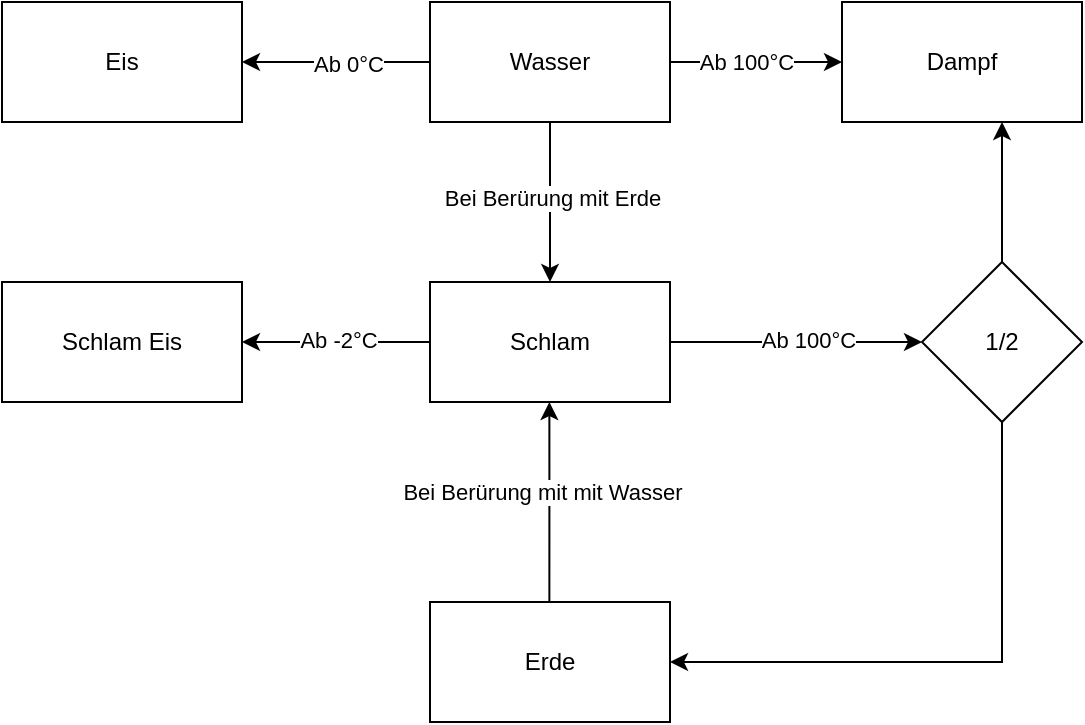 <mxfile version="24.7.8">
  <diagram name="Seite-1" id="o-FAQh9AHSQdGiTv21FT">
    <mxGraphModel dx="648" dy="384" grid="1" gridSize="10" guides="1" tooltips="1" connect="1" arrows="1" fold="1" page="1" pageScale="1" pageWidth="827" pageHeight="1169" math="0" shadow="0">
      <root>
        <mxCell id="0" />
        <mxCell id="1" parent="0" />
        <mxCell id="dUGXrfB6HH9C9mqlkpc8-4" style="edgeStyle=orthogonalEdgeStyle;rounded=0;orthogonalLoop=1;jettySize=auto;html=1;" edge="1" parent="1" source="dUGXrfB6HH9C9mqlkpc8-1" target="dUGXrfB6HH9C9mqlkpc8-2">
          <mxGeometry relative="1" as="geometry" />
        </mxCell>
        <mxCell id="dUGXrfB6HH9C9mqlkpc8-6" value="Ab 0°C" style="edgeLabel;html=1;align=center;verticalAlign=middle;resizable=0;points=[];" vertex="1" connectable="0" parent="dUGXrfB6HH9C9mqlkpc8-4">
          <mxGeometry x="-0.119" y="1" relative="1" as="geometry">
            <mxPoint as="offset" />
          </mxGeometry>
        </mxCell>
        <mxCell id="dUGXrfB6HH9C9mqlkpc8-5" style="edgeStyle=orthogonalEdgeStyle;rounded=0;orthogonalLoop=1;jettySize=auto;html=1;" edge="1" parent="1" source="dUGXrfB6HH9C9mqlkpc8-1" target="dUGXrfB6HH9C9mqlkpc8-3">
          <mxGeometry relative="1" as="geometry" />
        </mxCell>
        <mxCell id="dUGXrfB6HH9C9mqlkpc8-7" value="Ab 100°C" style="edgeLabel;html=1;align=center;verticalAlign=middle;resizable=0;points=[];" vertex="1" connectable="0" parent="dUGXrfB6HH9C9mqlkpc8-5">
          <mxGeometry x="-0.126" relative="1" as="geometry">
            <mxPoint as="offset" />
          </mxGeometry>
        </mxCell>
        <mxCell id="dUGXrfB6HH9C9mqlkpc8-9" style="edgeStyle=orthogonalEdgeStyle;rounded=0;orthogonalLoop=1;jettySize=auto;html=1;" edge="1" parent="1" source="dUGXrfB6HH9C9mqlkpc8-1" target="dUGXrfB6HH9C9mqlkpc8-8">
          <mxGeometry relative="1" as="geometry" />
        </mxCell>
        <mxCell id="dUGXrfB6HH9C9mqlkpc8-10" value="Bei Berürung mit Erde" style="edgeLabel;html=1;align=center;verticalAlign=middle;resizable=0;points=[];" vertex="1" connectable="0" parent="dUGXrfB6HH9C9mqlkpc8-9">
          <mxGeometry x="-0.059" y="1" relative="1" as="geometry">
            <mxPoint as="offset" />
          </mxGeometry>
        </mxCell>
        <mxCell id="dUGXrfB6HH9C9mqlkpc8-1" value="Wasser" style="rounded=0;whiteSpace=wrap;html=1;" vertex="1" parent="1">
          <mxGeometry x="354" y="80" width="120" height="60" as="geometry" />
        </mxCell>
        <mxCell id="dUGXrfB6HH9C9mqlkpc8-2" value="Eis&lt;span style=&quot;color: rgba(0, 0, 0, 0); font-family: monospace; font-size: 0px; text-align: start; text-wrap: nowrap;&quot;&gt;%3CmxGraphModel%3E%3Croot%3E%3CmxCell%20id%3D%220%22%2F%3E%3CmxCell%20id%3D%221%22%20parent%3D%220%22%2F%3E%3CmxCell%20id%3D%222%22%20value%3D%22Wasser%22%20style%3D%22rounded%3D0%3BwhiteSpace%3Dwrap%3Bhtml%3D1%3B%22%20vertex%3D%221%22%20parent%3D%221%22%3E%3CmxGeometry%20x%3D%22354%22%20y%3D%2280%22%20width%3D%22120%22%20height%3D%2260%22%20as%3D%22geometry%22%2F%3E%3C%2FmxCell%3E%3C%2Froot%3E%3C%2FmxGraphModel%3E&lt;/span&gt;" style="rounded=0;whiteSpace=wrap;html=1;" vertex="1" parent="1">
          <mxGeometry x="140" y="80" width="120" height="60" as="geometry" />
        </mxCell>
        <mxCell id="dUGXrfB6HH9C9mqlkpc8-3" value="Dampf" style="rounded=0;whiteSpace=wrap;html=1;" vertex="1" parent="1">
          <mxGeometry x="560" y="80" width="120" height="60" as="geometry" />
        </mxCell>
        <mxCell id="dUGXrfB6HH9C9mqlkpc8-16" style="edgeStyle=orthogonalEdgeStyle;rounded=0;orthogonalLoop=1;jettySize=auto;html=1;" edge="1" parent="1" source="dUGXrfB6HH9C9mqlkpc8-8" target="dUGXrfB6HH9C9mqlkpc8-15">
          <mxGeometry relative="1" as="geometry" />
        </mxCell>
        <mxCell id="dUGXrfB6HH9C9mqlkpc8-17" value="Ab -2°C" style="edgeLabel;html=1;align=center;verticalAlign=middle;resizable=0;points=[];" vertex="1" connectable="0" parent="dUGXrfB6HH9C9mqlkpc8-16">
          <mxGeometry x="-0.011" y="-1" relative="1" as="geometry">
            <mxPoint as="offset" />
          </mxGeometry>
        </mxCell>
        <mxCell id="dUGXrfB6HH9C9mqlkpc8-18" style="edgeStyle=orthogonalEdgeStyle;rounded=0;orthogonalLoop=1;jettySize=auto;html=1;" edge="1" parent="1" source="dUGXrfB6HH9C9mqlkpc8-8" target="dUGXrfB6HH9C9mqlkpc8-22">
          <mxGeometry relative="1" as="geometry">
            <mxPoint x="520" y="300" as="sourcePoint" />
            <mxPoint x="520" y="400" as="targetPoint" />
          </mxGeometry>
        </mxCell>
        <mxCell id="dUGXrfB6HH9C9mqlkpc8-19" value="Ab 100°C" style="edgeLabel;html=1;align=center;verticalAlign=middle;resizable=0;points=[];" vertex="1" connectable="0" parent="dUGXrfB6HH9C9mqlkpc8-18">
          <mxGeometry x="0.088" y="1" relative="1" as="geometry">
            <mxPoint as="offset" />
          </mxGeometry>
        </mxCell>
        <mxCell id="dUGXrfB6HH9C9mqlkpc8-8" value="Schlam" style="rounded=0;whiteSpace=wrap;html=1;" vertex="1" parent="1">
          <mxGeometry x="354" y="220" width="120" height="60" as="geometry" />
        </mxCell>
        <mxCell id="dUGXrfB6HH9C9mqlkpc8-12" style="edgeStyle=orthogonalEdgeStyle;rounded=0;orthogonalLoop=1;jettySize=auto;html=1;" edge="1" parent="1">
          <mxGeometry relative="1" as="geometry">
            <mxPoint x="413.69" y="380" as="sourcePoint" />
            <mxPoint x="413.69" y="280" as="targetPoint" />
            <Array as="points">
              <mxPoint x="413.69" y="330" />
              <mxPoint x="413.69" y="330" />
            </Array>
          </mxGeometry>
        </mxCell>
        <mxCell id="dUGXrfB6HH9C9mqlkpc8-13" value="Bei Berürung mit mit Wasser" style="edgeLabel;html=1;align=center;verticalAlign=middle;resizable=0;points=[];" vertex="1" connectable="0" parent="dUGXrfB6HH9C9mqlkpc8-12">
          <mxGeometry x="0.1" y="4" relative="1" as="geometry">
            <mxPoint as="offset" />
          </mxGeometry>
        </mxCell>
        <mxCell id="dUGXrfB6HH9C9mqlkpc8-11" value="Erde" style="rounded=0;whiteSpace=wrap;html=1;" vertex="1" parent="1">
          <mxGeometry x="354" y="380" width="120" height="60" as="geometry" />
        </mxCell>
        <mxCell id="dUGXrfB6HH9C9mqlkpc8-15" value="Schlam Eis" style="rounded=0;whiteSpace=wrap;html=1;" vertex="1" parent="1">
          <mxGeometry x="140" y="220" width="120" height="60" as="geometry" />
        </mxCell>
        <mxCell id="dUGXrfB6HH9C9mqlkpc8-23" style="edgeStyle=orthogonalEdgeStyle;rounded=0;orthogonalLoop=1;jettySize=auto;html=1;" edge="1" parent="1" source="dUGXrfB6HH9C9mqlkpc8-22" target="dUGXrfB6HH9C9mqlkpc8-3">
          <mxGeometry relative="1" as="geometry">
            <Array as="points">
              <mxPoint x="640" y="160" />
              <mxPoint x="640" y="160" />
            </Array>
          </mxGeometry>
        </mxCell>
        <mxCell id="dUGXrfB6HH9C9mqlkpc8-24" style="edgeStyle=orthogonalEdgeStyle;rounded=0;orthogonalLoop=1;jettySize=auto;html=1;" edge="1" parent="1" source="dUGXrfB6HH9C9mqlkpc8-22" target="dUGXrfB6HH9C9mqlkpc8-11">
          <mxGeometry relative="1" as="geometry">
            <Array as="points">
              <mxPoint x="640" y="410" />
            </Array>
          </mxGeometry>
        </mxCell>
        <mxCell id="dUGXrfB6HH9C9mqlkpc8-22" value="1/2" style="rhombus;whiteSpace=wrap;html=1;" vertex="1" parent="1">
          <mxGeometry x="600" y="210" width="80" height="80" as="geometry" />
        </mxCell>
      </root>
    </mxGraphModel>
  </diagram>
</mxfile>
